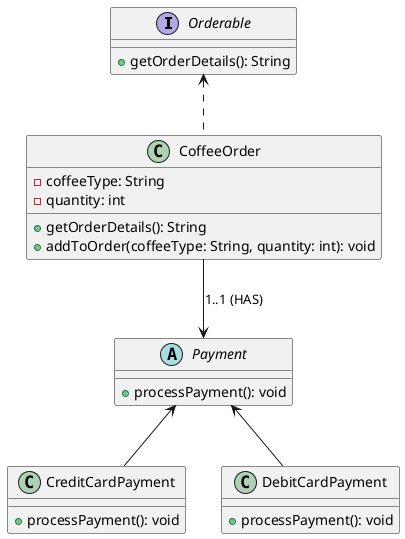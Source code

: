 @startuml

interface Orderable {
  +getOrderDetails(): String
}

abstract class Payment {
  +processPayment(): void
}

class CoffeeOrder {
  -coffeeType: String
  -quantity: int
  +getOrderDetails(): String
  +addToOrder(coffeeType: String, quantity: int): void
}

class CreditCardPayment {
  +processPayment(): void
}

class DebitCardPayment {
  +processPayment(): void
}

CoffeeOrder --> Payment : "1..1 (HAS)"
Orderable <.. CoffeeOrder
Payment <-- CreditCardPayment
Payment <-- DebitCardPayment

@enduml
